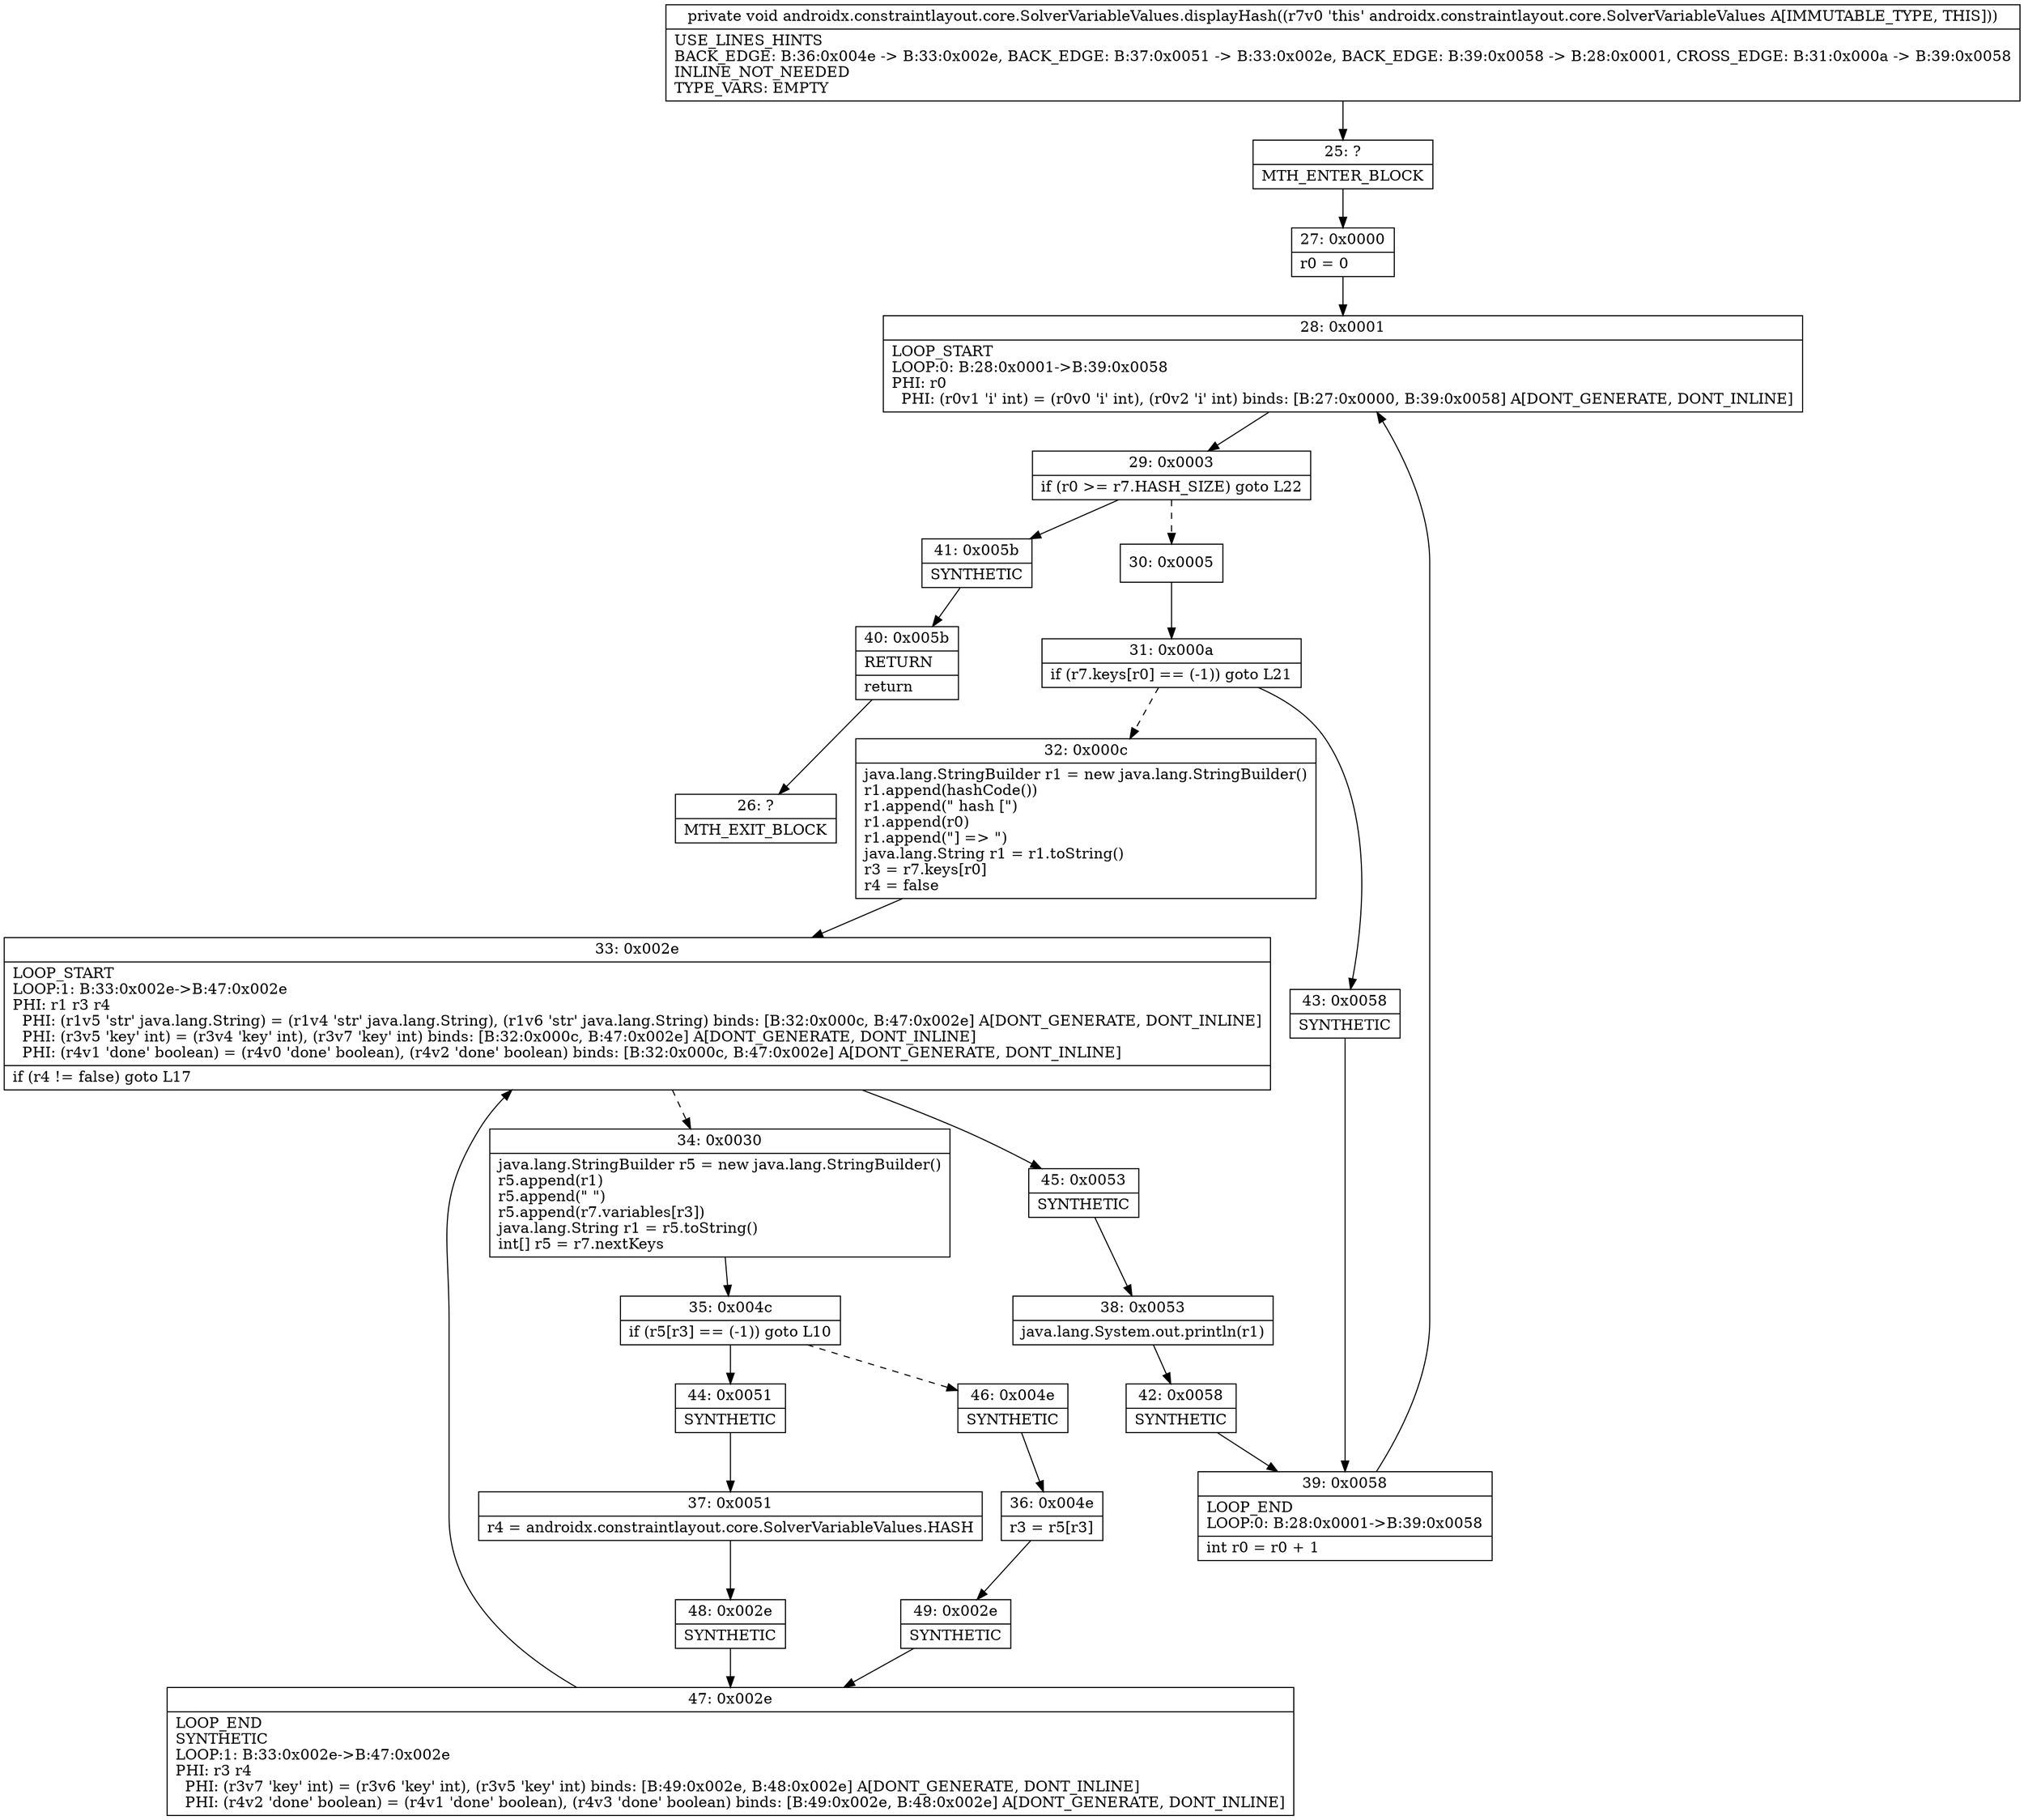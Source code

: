 digraph "CFG forandroidx.constraintlayout.core.SolverVariableValues.displayHash()V" {
Node_25 [shape=record,label="{25\:\ ?|MTH_ENTER_BLOCK\l}"];
Node_27 [shape=record,label="{27\:\ 0x0000|r0 = 0\l}"];
Node_28 [shape=record,label="{28\:\ 0x0001|LOOP_START\lLOOP:0: B:28:0x0001\-\>B:39:0x0058\lPHI: r0 \l  PHI: (r0v1 'i' int) = (r0v0 'i' int), (r0v2 'i' int) binds: [B:27:0x0000, B:39:0x0058] A[DONT_GENERATE, DONT_INLINE]\l}"];
Node_29 [shape=record,label="{29\:\ 0x0003|if (r0 \>= r7.HASH_SIZE) goto L22\l}"];
Node_30 [shape=record,label="{30\:\ 0x0005}"];
Node_31 [shape=record,label="{31\:\ 0x000a|if (r7.keys[r0] == (\-1)) goto L21\l}"];
Node_32 [shape=record,label="{32\:\ 0x000c|java.lang.StringBuilder r1 = new java.lang.StringBuilder()\lr1.append(hashCode())\lr1.append(\" hash [\")\lr1.append(r0)\lr1.append(\"] =\> \")\ljava.lang.String r1 = r1.toString()\lr3 = r7.keys[r0]\lr4 = false\l}"];
Node_33 [shape=record,label="{33\:\ 0x002e|LOOP_START\lLOOP:1: B:33:0x002e\-\>B:47:0x002e\lPHI: r1 r3 r4 \l  PHI: (r1v5 'str' java.lang.String) = (r1v4 'str' java.lang.String), (r1v6 'str' java.lang.String) binds: [B:32:0x000c, B:47:0x002e] A[DONT_GENERATE, DONT_INLINE]\l  PHI: (r3v5 'key' int) = (r3v4 'key' int), (r3v7 'key' int) binds: [B:32:0x000c, B:47:0x002e] A[DONT_GENERATE, DONT_INLINE]\l  PHI: (r4v1 'done' boolean) = (r4v0 'done' boolean), (r4v2 'done' boolean) binds: [B:32:0x000c, B:47:0x002e] A[DONT_GENERATE, DONT_INLINE]\l|if (r4 != false) goto L17\l}"];
Node_34 [shape=record,label="{34\:\ 0x0030|java.lang.StringBuilder r5 = new java.lang.StringBuilder()\lr5.append(r1)\lr5.append(\" \")\lr5.append(r7.variables[r3])\ljava.lang.String r1 = r5.toString()\lint[] r5 = r7.nextKeys\l}"];
Node_35 [shape=record,label="{35\:\ 0x004c|if (r5[r3] == (\-1)) goto L10\l}"];
Node_44 [shape=record,label="{44\:\ 0x0051|SYNTHETIC\l}"];
Node_37 [shape=record,label="{37\:\ 0x0051|r4 = androidx.constraintlayout.core.SolverVariableValues.HASH\l}"];
Node_48 [shape=record,label="{48\:\ 0x002e|SYNTHETIC\l}"];
Node_47 [shape=record,label="{47\:\ 0x002e|LOOP_END\lSYNTHETIC\lLOOP:1: B:33:0x002e\-\>B:47:0x002e\lPHI: r3 r4 \l  PHI: (r3v7 'key' int) = (r3v6 'key' int), (r3v5 'key' int) binds: [B:49:0x002e, B:48:0x002e] A[DONT_GENERATE, DONT_INLINE]\l  PHI: (r4v2 'done' boolean) = (r4v1 'done' boolean), (r4v3 'done' boolean) binds: [B:49:0x002e, B:48:0x002e] A[DONT_GENERATE, DONT_INLINE]\l}"];
Node_46 [shape=record,label="{46\:\ 0x004e|SYNTHETIC\l}"];
Node_36 [shape=record,label="{36\:\ 0x004e|r3 = r5[r3]\l}"];
Node_49 [shape=record,label="{49\:\ 0x002e|SYNTHETIC\l}"];
Node_45 [shape=record,label="{45\:\ 0x0053|SYNTHETIC\l}"];
Node_38 [shape=record,label="{38\:\ 0x0053|java.lang.System.out.println(r1)\l}"];
Node_42 [shape=record,label="{42\:\ 0x0058|SYNTHETIC\l}"];
Node_39 [shape=record,label="{39\:\ 0x0058|LOOP_END\lLOOP:0: B:28:0x0001\-\>B:39:0x0058\l|int r0 = r0 + 1\l}"];
Node_43 [shape=record,label="{43\:\ 0x0058|SYNTHETIC\l}"];
Node_41 [shape=record,label="{41\:\ 0x005b|SYNTHETIC\l}"];
Node_40 [shape=record,label="{40\:\ 0x005b|RETURN\l|return\l}"];
Node_26 [shape=record,label="{26\:\ ?|MTH_EXIT_BLOCK\l}"];
MethodNode[shape=record,label="{private void androidx.constraintlayout.core.SolverVariableValues.displayHash((r7v0 'this' androidx.constraintlayout.core.SolverVariableValues A[IMMUTABLE_TYPE, THIS]))  | USE_LINES_HINTS\lBACK_EDGE: B:36:0x004e \-\> B:33:0x002e, BACK_EDGE: B:37:0x0051 \-\> B:33:0x002e, BACK_EDGE: B:39:0x0058 \-\> B:28:0x0001, CROSS_EDGE: B:31:0x000a \-\> B:39:0x0058\lINLINE_NOT_NEEDED\lTYPE_VARS: EMPTY\l}"];
MethodNode -> Node_25;Node_25 -> Node_27;
Node_27 -> Node_28;
Node_28 -> Node_29;
Node_29 -> Node_30[style=dashed];
Node_29 -> Node_41;
Node_30 -> Node_31;
Node_31 -> Node_32[style=dashed];
Node_31 -> Node_43;
Node_32 -> Node_33;
Node_33 -> Node_34[style=dashed];
Node_33 -> Node_45;
Node_34 -> Node_35;
Node_35 -> Node_44;
Node_35 -> Node_46[style=dashed];
Node_44 -> Node_37;
Node_37 -> Node_48;
Node_48 -> Node_47;
Node_47 -> Node_33;
Node_46 -> Node_36;
Node_36 -> Node_49;
Node_49 -> Node_47;
Node_45 -> Node_38;
Node_38 -> Node_42;
Node_42 -> Node_39;
Node_39 -> Node_28;
Node_43 -> Node_39;
Node_41 -> Node_40;
Node_40 -> Node_26;
}

